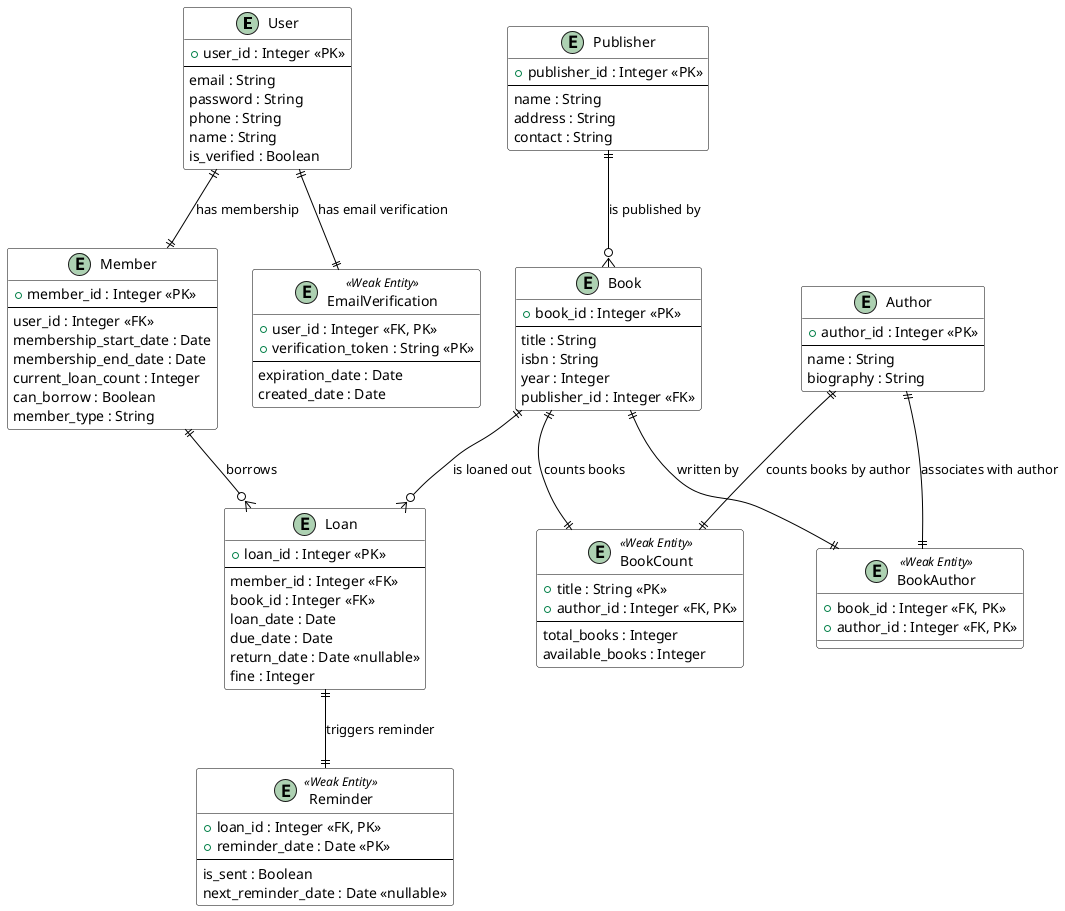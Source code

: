 @startuml ERDiagram
' Skin parameters for better visualization
' skinparam linetype ortho
skinparam class {
    BackgroundColor White
    ArrowColor Black
    BorderColor Black
}

' Entities
entity "User" {
    + user_id : Integer <<PK>>
    --
    email : String
    password : String
    phone : String
    name : String
    is_verified : Boolean
}

entity "EmailVerification" <<Weak Entity>> {
    + user_id : Integer <<FK, PK>>
    + verification_token : String <<PK>>
    --
    expiration_date : Date
    created_date : Date
}

entity "Member" {
    + member_id : Integer <<PK>>
    --
    user_id : Integer <<FK>>
    membership_start_date : Date
    membership_end_date : Date
    current_loan_count : Integer
    can_borrow : Boolean
    member_type : String
}

entity "Loan" {
    + loan_id : Integer <<PK>>
    --
    member_id : Integer <<FK>>
    book_id : Integer <<FK>>
    loan_date : Date
    due_date : Date
    return_date : Date <<nullable>>
    fine : Integer
}

entity "Reminder" <<Weak Entity>> {
    + loan_id : Integer <<FK, PK>>
    + reminder_date : Date <<PK>>
    --
    is_sent : Boolean
    next_reminder_date : Date <<nullable>>
}

entity "Book" {
    + book_id : Integer <<PK>>
    --
    title : String
    isbn : String
    year : Integer
    publisher_id : Integer <<FK>>
}

entity "Publisher" {
    + publisher_id : Integer <<PK>>
    --
    name : String
    address : String
    contact : String
}

entity "Author" {
    + author_id : Integer <<PK>>
    --
    name : String
    biography : String
}

entity "BookAuthor" <<Weak Entity>> {
    + book_id : Integer <<FK, PK>>
    + author_id : Integer <<FK, PK>>
}

entity "BookCount" <<Weak Entity>> {
    + title : String <<PK>>
    + author_id : Integer <<FK, PK>>
    --
    total_books : Integer
    available_books : Integer
}

' Identifying relationships (total participation for weak entities) with cardinalities
User ||--|| EmailVerification : "has email verification"
Loan ||--|| Reminder : "triggers reminder"
Book ||--|| BookAuthor : "written by"
Author ||--|| BookAuthor : "associates with author"
Book ||--|| BookCount : "counts books"
Author ||--|| BookCount : "counts books by author"

' Non-identifying relationships with cardinalities
User ||--|| Member : "has membership"
Member ||--o{ Loan : "borrows"
Book ||--o{ Loan : "is loaned out"
Publisher ||--o{ Book : "is published by"

@enduml
